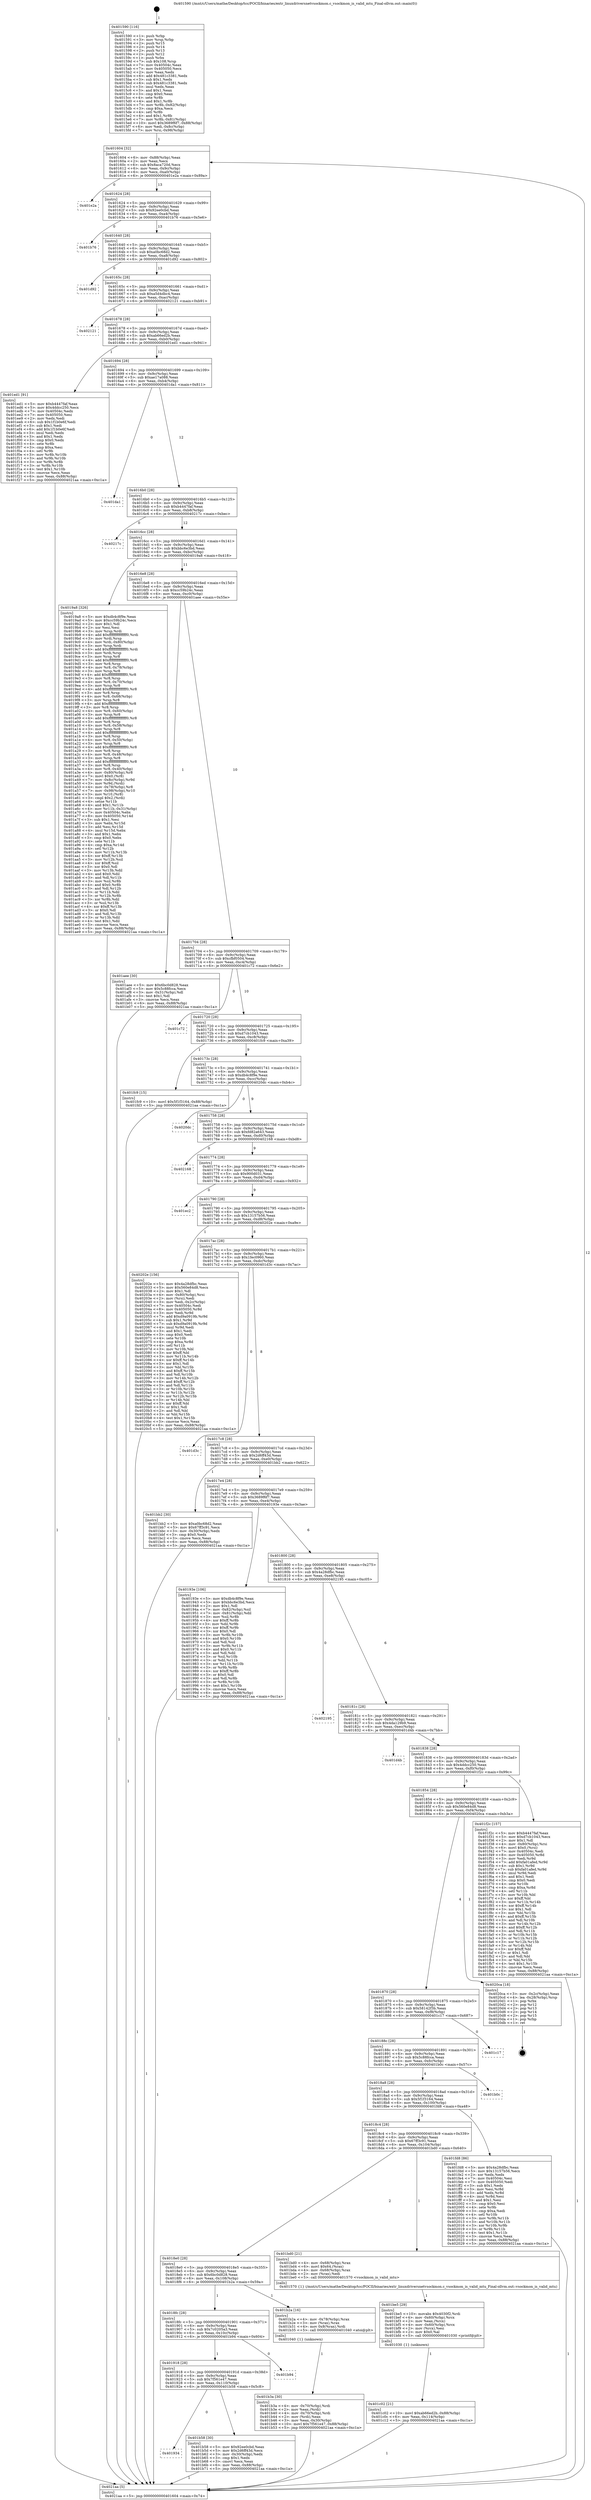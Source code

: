 digraph "0x401590" {
  label = "0x401590 (/mnt/c/Users/mathe/Desktop/tcc/POCII/binaries/extr_linuxdriversnetvsockmon.c_vsockmon_is_valid_mtu_Final-ollvm.out::main(0))"
  labelloc = "t"
  node[shape=record]

  Entry [label="",width=0.3,height=0.3,shape=circle,fillcolor=black,style=filled]
  "0x401604" [label="{
     0x401604 [32]\l
     | [instrs]\l
     &nbsp;&nbsp;0x401604 \<+6\>: mov -0x88(%rbp),%eax\l
     &nbsp;&nbsp;0x40160a \<+2\>: mov %eax,%ecx\l
     &nbsp;&nbsp;0x40160c \<+6\>: sub $0x8aca720d,%ecx\l
     &nbsp;&nbsp;0x401612 \<+6\>: mov %eax,-0x9c(%rbp)\l
     &nbsp;&nbsp;0x401618 \<+6\>: mov %ecx,-0xa0(%rbp)\l
     &nbsp;&nbsp;0x40161e \<+6\>: je 0000000000401e2a \<main+0x89a\>\l
  }"]
  "0x401e2a" [label="{
     0x401e2a\l
  }", style=dashed]
  "0x401624" [label="{
     0x401624 [28]\l
     | [instrs]\l
     &nbsp;&nbsp;0x401624 \<+5\>: jmp 0000000000401629 \<main+0x99\>\l
     &nbsp;&nbsp;0x401629 \<+6\>: mov -0x9c(%rbp),%eax\l
     &nbsp;&nbsp;0x40162f \<+5\>: sub $0x92ee0cbd,%eax\l
     &nbsp;&nbsp;0x401634 \<+6\>: mov %eax,-0xa4(%rbp)\l
     &nbsp;&nbsp;0x40163a \<+6\>: je 0000000000401b76 \<main+0x5e6\>\l
  }"]
  Exit [label="",width=0.3,height=0.3,shape=circle,fillcolor=black,style=filled,peripheries=2]
  "0x401b76" [label="{
     0x401b76\l
  }", style=dashed]
  "0x401640" [label="{
     0x401640 [28]\l
     | [instrs]\l
     &nbsp;&nbsp;0x401640 \<+5\>: jmp 0000000000401645 \<main+0xb5\>\l
     &nbsp;&nbsp;0x401645 \<+6\>: mov -0x9c(%rbp),%eax\l
     &nbsp;&nbsp;0x40164b \<+5\>: sub $0xa0bc68d2,%eax\l
     &nbsp;&nbsp;0x401650 \<+6\>: mov %eax,-0xa8(%rbp)\l
     &nbsp;&nbsp;0x401656 \<+6\>: je 0000000000401d92 \<main+0x802\>\l
  }"]
  "0x401c02" [label="{
     0x401c02 [21]\l
     | [instrs]\l
     &nbsp;&nbsp;0x401c02 \<+10\>: movl $0xab66ed2b,-0x88(%rbp)\l
     &nbsp;&nbsp;0x401c0c \<+6\>: mov %eax,-0x114(%rbp)\l
     &nbsp;&nbsp;0x401c12 \<+5\>: jmp 00000000004021aa \<main+0xc1a\>\l
  }"]
  "0x401d92" [label="{
     0x401d92\l
  }", style=dashed]
  "0x40165c" [label="{
     0x40165c [28]\l
     | [instrs]\l
     &nbsp;&nbsp;0x40165c \<+5\>: jmp 0000000000401661 \<main+0xd1\>\l
     &nbsp;&nbsp;0x401661 \<+6\>: mov -0x9c(%rbp),%eax\l
     &nbsp;&nbsp;0x401667 \<+5\>: sub $0xa5d4dbc4,%eax\l
     &nbsp;&nbsp;0x40166c \<+6\>: mov %eax,-0xac(%rbp)\l
     &nbsp;&nbsp;0x401672 \<+6\>: je 0000000000402121 \<main+0xb91\>\l
  }"]
  "0x401be5" [label="{
     0x401be5 [29]\l
     | [instrs]\l
     &nbsp;&nbsp;0x401be5 \<+10\>: movabs $0x4030f2,%rdi\l
     &nbsp;&nbsp;0x401bef \<+4\>: mov -0x60(%rbp),%rcx\l
     &nbsp;&nbsp;0x401bf3 \<+2\>: mov %eax,(%rcx)\l
     &nbsp;&nbsp;0x401bf5 \<+4\>: mov -0x60(%rbp),%rcx\l
     &nbsp;&nbsp;0x401bf9 \<+2\>: mov (%rcx),%esi\l
     &nbsp;&nbsp;0x401bfb \<+2\>: mov $0x0,%al\l
     &nbsp;&nbsp;0x401bfd \<+5\>: call 0000000000401030 \<printf@plt\>\l
     | [calls]\l
     &nbsp;&nbsp;0x401030 \{1\} (unknown)\l
  }"]
  "0x402121" [label="{
     0x402121\l
  }", style=dashed]
  "0x401678" [label="{
     0x401678 [28]\l
     | [instrs]\l
     &nbsp;&nbsp;0x401678 \<+5\>: jmp 000000000040167d \<main+0xed\>\l
     &nbsp;&nbsp;0x40167d \<+6\>: mov -0x9c(%rbp),%eax\l
     &nbsp;&nbsp;0x401683 \<+5\>: sub $0xab66ed2b,%eax\l
     &nbsp;&nbsp;0x401688 \<+6\>: mov %eax,-0xb0(%rbp)\l
     &nbsp;&nbsp;0x40168e \<+6\>: je 0000000000401ed1 \<main+0x941\>\l
  }"]
  "0x401934" [label="{
     0x401934\l
  }", style=dashed]
  "0x401ed1" [label="{
     0x401ed1 [91]\l
     | [instrs]\l
     &nbsp;&nbsp;0x401ed1 \<+5\>: mov $0xb4447faf,%eax\l
     &nbsp;&nbsp;0x401ed6 \<+5\>: mov $0x4ddcc250,%ecx\l
     &nbsp;&nbsp;0x401edb \<+7\>: mov 0x40504c,%edx\l
     &nbsp;&nbsp;0x401ee2 \<+7\>: mov 0x405050,%esi\l
     &nbsp;&nbsp;0x401ee9 \<+2\>: mov %edx,%edi\l
     &nbsp;&nbsp;0x401eeb \<+6\>: sub $0x1f1b0e6f,%edi\l
     &nbsp;&nbsp;0x401ef1 \<+3\>: sub $0x1,%edi\l
     &nbsp;&nbsp;0x401ef4 \<+6\>: add $0x1f1b0e6f,%edi\l
     &nbsp;&nbsp;0x401efa \<+3\>: imul %edi,%edx\l
     &nbsp;&nbsp;0x401efd \<+3\>: and $0x1,%edx\l
     &nbsp;&nbsp;0x401f00 \<+3\>: cmp $0x0,%edx\l
     &nbsp;&nbsp;0x401f03 \<+4\>: sete %r8b\l
     &nbsp;&nbsp;0x401f07 \<+3\>: cmp $0xa,%esi\l
     &nbsp;&nbsp;0x401f0a \<+4\>: setl %r9b\l
     &nbsp;&nbsp;0x401f0e \<+3\>: mov %r8b,%r10b\l
     &nbsp;&nbsp;0x401f11 \<+3\>: and %r9b,%r10b\l
     &nbsp;&nbsp;0x401f14 \<+3\>: xor %r9b,%r8b\l
     &nbsp;&nbsp;0x401f17 \<+3\>: or %r8b,%r10b\l
     &nbsp;&nbsp;0x401f1a \<+4\>: test $0x1,%r10b\l
     &nbsp;&nbsp;0x401f1e \<+3\>: cmovne %ecx,%eax\l
     &nbsp;&nbsp;0x401f21 \<+6\>: mov %eax,-0x88(%rbp)\l
     &nbsp;&nbsp;0x401f27 \<+5\>: jmp 00000000004021aa \<main+0xc1a\>\l
  }"]
  "0x401694" [label="{
     0x401694 [28]\l
     | [instrs]\l
     &nbsp;&nbsp;0x401694 \<+5\>: jmp 0000000000401699 \<main+0x109\>\l
     &nbsp;&nbsp;0x401699 \<+6\>: mov -0x9c(%rbp),%eax\l
     &nbsp;&nbsp;0x40169f \<+5\>: sub $0xae17a088,%eax\l
     &nbsp;&nbsp;0x4016a4 \<+6\>: mov %eax,-0xb4(%rbp)\l
     &nbsp;&nbsp;0x4016aa \<+6\>: je 0000000000401da1 \<main+0x811\>\l
  }"]
  "0x401b58" [label="{
     0x401b58 [30]\l
     | [instrs]\l
     &nbsp;&nbsp;0x401b58 \<+5\>: mov $0x92ee0cbd,%eax\l
     &nbsp;&nbsp;0x401b5d \<+5\>: mov $0x2d6ff43d,%ecx\l
     &nbsp;&nbsp;0x401b62 \<+3\>: mov -0x30(%rbp),%edx\l
     &nbsp;&nbsp;0x401b65 \<+3\>: cmp $0x1,%edx\l
     &nbsp;&nbsp;0x401b68 \<+3\>: cmovl %ecx,%eax\l
     &nbsp;&nbsp;0x401b6b \<+6\>: mov %eax,-0x88(%rbp)\l
     &nbsp;&nbsp;0x401b71 \<+5\>: jmp 00000000004021aa \<main+0xc1a\>\l
  }"]
  "0x401da1" [label="{
     0x401da1\l
  }", style=dashed]
  "0x4016b0" [label="{
     0x4016b0 [28]\l
     | [instrs]\l
     &nbsp;&nbsp;0x4016b0 \<+5\>: jmp 00000000004016b5 \<main+0x125\>\l
     &nbsp;&nbsp;0x4016b5 \<+6\>: mov -0x9c(%rbp),%eax\l
     &nbsp;&nbsp;0x4016bb \<+5\>: sub $0xb4447faf,%eax\l
     &nbsp;&nbsp;0x4016c0 \<+6\>: mov %eax,-0xb8(%rbp)\l
     &nbsp;&nbsp;0x4016c6 \<+6\>: je 000000000040217c \<main+0xbec\>\l
  }"]
  "0x401918" [label="{
     0x401918 [28]\l
     | [instrs]\l
     &nbsp;&nbsp;0x401918 \<+5\>: jmp 000000000040191d \<main+0x38d\>\l
     &nbsp;&nbsp;0x40191d \<+6\>: mov -0x9c(%rbp),%eax\l
     &nbsp;&nbsp;0x401923 \<+5\>: sub $0x7f561e47,%eax\l
     &nbsp;&nbsp;0x401928 \<+6\>: mov %eax,-0x110(%rbp)\l
     &nbsp;&nbsp;0x40192e \<+6\>: je 0000000000401b58 \<main+0x5c8\>\l
  }"]
  "0x40217c" [label="{
     0x40217c\l
  }", style=dashed]
  "0x4016cc" [label="{
     0x4016cc [28]\l
     | [instrs]\l
     &nbsp;&nbsp;0x4016cc \<+5\>: jmp 00000000004016d1 \<main+0x141\>\l
     &nbsp;&nbsp;0x4016d1 \<+6\>: mov -0x9c(%rbp),%eax\l
     &nbsp;&nbsp;0x4016d7 \<+5\>: sub $0xbbc6e3bd,%eax\l
     &nbsp;&nbsp;0x4016dc \<+6\>: mov %eax,-0xbc(%rbp)\l
     &nbsp;&nbsp;0x4016e2 \<+6\>: je 00000000004019a8 \<main+0x418\>\l
  }"]
  "0x401b94" [label="{
     0x401b94\l
  }", style=dashed]
  "0x4019a8" [label="{
     0x4019a8 [326]\l
     | [instrs]\l
     &nbsp;&nbsp;0x4019a8 \<+5\>: mov $0xdb4c8f9e,%eax\l
     &nbsp;&nbsp;0x4019ad \<+5\>: mov $0xcc59b24c,%ecx\l
     &nbsp;&nbsp;0x4019b2 \<+2\>: mov $0x1,%dl\l
     &nbsp;&nbsp;0x4019b4 \<+2\>: xor %esi,%esi\l
     &nbsp;&nbsp;0x4019b6 \<+3\>: mov %rsp,%rdi\l
     &nbsp;&nbsp;0x4019b9 \<+4\>: add $0xfffffffffffffff0,%rdi\l
     &nbsp;&nbsp;0x4019bd \<+3\>: mov %rdi,%rsp\l
     &nbsp;&nbsp;0x4019c0 \<+4\>: mov %rdi,-0x80(%rbp)\l
     &nbsp;&nbsp;0x4019c4 \<+3\>: mov %rsp,%rdi\l
     &nbsp;&nbsp;0x4019c7 \<+4\>: add $0xfffffffffffffff0,%rdi\l
     &nbsp;&nbsp;0x4019cb \<+3\>: mov %rdi,%rsp\l
     &nbsp;&nbsp;0x4019ce \<+3\>: mov %rsp,%r8\l
     &nbsp;&nbsp;0x4019d1 \<+4\>: add $0xfffffffffffffff0,%r8\l
     &nbsp;&nbsp;0x4019d5 \<+3\>: mov %r8,%rsp\l
     &nbsp;&nbsp;0x4019d8 \<+4\>: mov %r8,-0x78(%rbp)\l
     &nbsp;&nbsp;0x4019dc \<+3\>: mov %rsp,%r8\l
     &nbsp;&nbsp;0x4019df \<+4\>: add $0xfffffffffffffff0,%r8\l
     &nbsp;&nbsp;0x4019e3 \<+3\>: mov %r8,%rsp\l
     &nbsp;&nbsp;0x4019e6 \<+4\>: mov %r8,-0x70(%rbp)\l
     &nbsp;&nbsp;0x4019ea \<+3\>: mov %rsp,%r8\l
     &nbsp;&nbsp;0x4019ed \<+4\>: add $0xfffffffffffffff0,%r8\l
     &nbsp;&nbsp;0x4019f1 \<+3\>: mov %r8,%rsp\l
     &nbsp;&nbsp;0x4019f4 \<+4\>: mov %r8,-0x68(%rbp)\l
     &nbsp;&nbsp;0x4019f8 \<+3\>: mov %rsp,%r8\l
     &nbsp;&nbsp;0x4019fb \<+4\>: add $0xfffffffffffffff0,%r8\l
     &nbsp;&nbsp;0x4019ff \<+3\>: mov %r8,%rsp\l
     &nbsp;&nbsp;0x401a02 \<+4\>: mov %r8,-0x60(%rbp)\l
     &nbsp;&nbsp;0x401a06 \<+3\>: mov %rsp,%r8\l
     &nbsp;&nbsp;0x401a09 \<+4\>: add $0xfffffffffffffff0,%r8\l
     &nbsp;&nbsp;0x401a0d \<+3\>: mov %r8,%rsp\l
     &nbsp;&nbsp;0x401a10 \<+4\>: mov %r8,-0x58(%rbp)\l
     &nbsp;&nbsp;0x401a14 \<+3\>: mov %rsp,%r8\l
     &nbsp;&nbsp;0x401a17 \<+4\>: add $0xfffffffffffffff0,%r8\l
     &nbsp;&nbsp;0x401a1b \<+3\>: mov %r8,%rsp\l
     &nbsp;&nbsp;0x401a1e \<+4\>: mov %r8,-0x50(%rbp)\l
     &nbsp;&nbsp;0x401a22 \<+3\>: mov %rsp,%r8\l
     &nbsp;&nbsp;0x401a25 \<+4\>: add $0xfffffffffffffff0,%r8\l
     &nbsp;&nbsp;0x401a29 \<+3\>: mov %r8,%rsp\l
     &nbsp;&nbsp;0x401a2c \<+4\>: mov %r8,-0x48(%rbp)\l
     &nbsp;&nbsp;0x401a30 \<+3\>: mov %rsp,%r8\l
     &nbsp;&nbsp;0x401a33 \<+4\>: add $0xfffffffffffffff0,%r8\l
     &nbsp;&nbsp;0x401a37 \<+3\>: mov %r8,%rsp\l
     &nbsp;&nbsp;0x401a3a \<+4\>: mov %r8,-0x40(%rbp)\l
     &nbsp;&nbsp;0x401a3e \<+4\>: mov -0x80(%rbp),%r8\l
     &nbsp;&nbsp;0x401a42 \<+7\>: movl $0x0,(%r8)\l
     &nbsp;&nbsp;0x401a49 \<+7\>: mov -0x8c(%rbp),%r9d\l
     &nbsp;&nbsp;0x401a50 \<+3\>: mov %r9d,(%rdi)\l
     &nbsp;&nbsp;0x401a53 \<+4\>: mov -0x78(%rbp),%r8\l
     &nbsp;&nbsp;0x401a57 \<+7\>: mov -0x98(%rbp),%r10\l
     &nbsp;&nbsp;0x401a5e \<+3\>: mov %r10,(%r8)\l
     &nbsp;&nbsp;0x401a61 \<+3\>: cmpl $0x2,(%rdi)\l
     &nbsp;&nbsp;0x401a64 \<+4\>: setne %r11b\l
     &nbsp;&nbsp;0x401a68 \<+4\>: and $0x1,%r11b\l
     &nbsp;&nbsp;0x401a6c \<+4\>: mov %r11b,-0x31(%rbp)\l
     &nbsp;&nbsp;0x401a70 \<+7\>: mov 0x40504c,%ebx\l
     &nbsp;&nbsp;0x401a77 \<+8\>: mov 0x405050,%r14d\l
     &nbsp;&nbsp;0x401a7f \<+3\>: sub $0x1,%esi\l
     &nbsp;&nbsp;0x401a82 \<+3\>: mov %ebx,%r15d\l
     &nbsp;&nbsp;0x401a85 \<+3\>: add %esi,%r15d\l
     &nbsp;&nbsp;0x401a88 \<+4\>: imul %r15d,%ebx\l
     &nbsp;&nbsp;0x401a8c \<+3\>: and $0x1,%ebx\l
     &nbsp;&nbsp;0x401a8f \<+3\>: cmp $0x0,%ebx\l
     &nbsp;&nbsp;0x401a92 \<+4\>: sete %r11b\l
     &nbsp;&nbsp;0x401a96 \<+4\>: cmp $0xa,%r14d\l
     &nbsp;&nbsp;0x401a9a \<+4\>: setl %r12b\l
     &nbsp;&nbsp;0x401a9e \<+3\>: mov %r11b,%r13b\l
     &nbsp;&nbsp;0x401aa1 \<+4\>: xor $0xff,%r13b\l
     &nbsp;&nbsp;0x401aa5 \<+3\>: mov %r12b,%sil\l
     &nbsp;&nbsp;0x401aa8 \<+4\>: xor $0xff,%sil\l
     &nbsp;&nbsp;0x401aac \<+3\>: xor $0x0,%dl\l
     &nbsp;&nbsp;0x401aaf \<+3\>: mov %r13b,%dil\l
     &nbsp;&nbsp;0x401ab2 \<+4\>: and $0x0,%dil\l
     &nbsp;&nbsp;0x401ab6 \<+3\>: and %dl,%r11b\l
     &nbsp;&nbsp;0x401ab9 \<+3\>: mov %sil,%r8b\l
     &nbsp;&nbsp;0x401abc \<+4\>: and $0x0,%r8b\l
     &nbsp;&nbsp;0x401ac0 \<+3\>: and %dl,%r12b\l
     &nbsp;&nbsp;0x401ac3 \<+3\>: or %r11b,%dil\l
     &nbsp;&nbsp;0x401ac6 \<+3\>: or %r12b,%r8b\l
     &nbsp;&nbsp;0x401ac9 \<+3\>: xor %r8b,%dil\l
     &nbsp;&nbsp;0x401acc \<+3\>: or %sil,%r13b\l
     &nbsp;&nbsp;0x401acf \<+4\>: xor $0xff,%r13b\l
     &nbsp;&nbsp;0x401ad3 \<+3\>: or $0x0,%dl\l
     &nbsp;&nbsp;0x401ad6 \<+3\>: and %dl,%r13b\l
     &nbsp;&nbsp;0x401ad9 \<+3\>: or %r13b,%dil\l
     &nbsp;&nbsp;0x401adc \<+4\>: test $0x1,%dil\l
     &nbsp;&nbsp;0x401ae0 \<+3\>: cmovne %ecx,%eax\l
     &nbsp;&nbsp;0x401ae3 \<+6\>: mov %eax,-0x88(%rbp)\l
     &nbsp;&nbsp;0x401ae9 \<+5\>: jmp 00000000004021aa \<main+0xc1a\>\l
  }"]
  "0x4016e8" [label="{
     0x4016e8 [28]\l
     | [instrs]\l
     &nbsp;&nbsp;0x4016e8 \<+5\>: jmp 00000000004016ed \<main+0x15d\>\l
     &nbsp;&nbsp;0x4016ed \<+6\>: mov -0x9c(%rbp),%eax\l
     &nbsp;&nbsp;0x4016f3 \<+5\>: sub $0xcc59b24c,%eax\l
     &nbsp;&nbsp;0x4016f8 \<+6\>: mov %eax,-0xc0(%rbp)\l
     &nbsp;&nbsp;0x4016fe \<+6\>: je 0000000000401aee \<main+0x55e\>\l
  }"]
  "0x401b3a" [label="{
     0x401b3a [30]\l
     | [instrs]\l
     &nbsp;&nbsp;0x401b3a \<+4\>: mov -0x70(%rbp),%rdi\l
     &nbsp;&nbsp;0x401b3e \<+2\>: mov %eax,(%rdi)\l
     &nbsp;&nbsp;0x401b40 \<+4\>: mov -0x70(%rbp),%rdi\l
     &nbsp;&nbsp;0x401b44 \<+2\>: mov (%rdi),%eax\l
     &nbsp;&nbsp;0x401b46 \<+3\>: mov %eax,-0x30(%rbp)\l
     &nbsp;&nbsp;0x401b49 \<+10\>: movl $0x7f561e47,-0x88(%rbp)\l
     &nbsp;&nbsp;0x401b53 \<+5\>: jmp 00000000004021aa \<main+0xc1a\>\l
  }"]
  "0x401aee" [label="{
     0x401aee [30]\l
     | [instrs]\l
     &nbsp;&nbsp;0x401aee \<+5\>: mov $0x6bc0d828,%eax\l
     &nbsp;&nbsp;0x401af3 \<+5\>: mov $0x5c88fcca,%ecx\l
     &nbsp;&nbsp;0x401af8 \<+3\>: mov -0x31(%rbp),%dl\l
     &nbsp;&nbsp;0x401afb \<+3\>: test $0x1,%dl\l
     &nbsp;&nbsp;0x401afe \<+3\>: cmovne %ecx,%eax\l
     &nbsp;&nbsp;0x401b01 \<+6\>: mov %eax,-0x88(%rbp)\l
     &nbsp;&nbsp;0x401b07 \<+5\>: jmp 00000000004021aa \<main+0xc1a\>\l
  }"]
  "0x401704" [label="{
     0x401704 [28]\l
     | [instrs]\l
     &nbsp;&nbsp;0x401704 \<+5\>: jmp 0000000000401709 \<main+0x179\>\l
     &nbsp;&nbsp;0x401709 \<+6\>: mov -0x9c(%rbp),%eax\l
     &nbsp;&nbsp;0x40170f \<+5\>: sub $0xcfbf0504,%eax\l
     &nbsp;&nbsp;0x401714 \<+6\>: mov %eax,-0xc4(%rbp)\l
     &nbsp;&nbsp;0x40171a \<+6\>: je 0000000000401c72 \<main+0x6e2\>\l
  }"]
  "0x4018fc" [label="{
     0x4018fc [28]\l
     | [instrs]\l
     &nbsp;&nbsp;0x4018fc \<+5\>: jmp 0000000000401901 \<main+0x371\>\l
     &nbsp;&nbsp;0x401901 \<+6\>: mov -0x9c(%rbp),%eax\l
     &nbsp;&nbsp;0x401907 \<+5\>: sub $0x7c0205a3,%eax\l
     &nbsp;&nbsp;0x40190c \<+6\>: mov %eax,-0x10c(%rbp)\l
     &nbsp;&nbsp;0x401912 \<+6\>: je 0000000000401b94 \<main+0x604\>\l
  }"]
  "0x401c72" [label="{
     0x401c72\l
  }", style=dashed]
  "0x401720" [label="{
     0x401720 [28]\l
     | [instrs]\l
     &nbsp;&nbsp;0x401720 \<+5\>: jmp 0000000000401725 \<main+0x195\>\l
     &nbsp;&nbsp;0x401725 \<+6\>: mov -0x9c(%rbp),%eax\l
     &nbsp;&nbsp;0x40172b \<+5\>: sub $0xd7cb1043,%eax\l
     &nbsp;&nbsp;0x401730 \<+6\>: mov %eax,-0xc8(%rbp)\l
     &nbsp;&nbsp;0x401736 \<+6\>: je 0000000000401fc9 \<main+0xa39\>\l
  }"]
  "0x401b2a" [label="{
     0x401b2a [16]\l
     | [instrs]\l
     &nbsp;&nbsp;0x401b2a \<+4\>: mov -0x78(%rbp),%rax\l
     &nbsp;&nbsp;0x401b2e \<+3\>: mov (%rax),%rax\l
     &nbsp;&nbsp;0x401b31 \<+4\>: mov 0x8(%rax),%rdi\l
     &nbsp;&nbsp;0x401b35 \<+5\>: call 0000000000401040 \<atoi@plt\>\l
     | [calls]\l
     &nbsp;&nbsp;0x401040 \{1\} (unknown)\l
  }"]
  "0x401fc9" [label="{
     0x401fc9 [15]\l
     | [instrs]\l
     &nbsp;&nbsp;0x401fc9 \<+10\>: movl $0x5f1f3164,-0x88(%rbp)\l
     &nbsp;&nbsp;0x401fd3 \<+5\>: jmp 00000000004021aa \<main+0xc1a\>\l
  }"]
  "0x40173c" [label="{
     0x40173c [28]\l
     | [instrs]\l
     &nbsp;&nbsp;0x40173c \<+5\>: jmp 0000000000401741 \<main+0x1b1\>\l
     &nbsp;&nbsp;0x401741 \<+6\>: mov -0x9c(%rbp),%eax\l
     &nbsp;&nbsp;0x401747 \<+5\>: sub $0xdb4c8f9e,%eax\l
     &nbsp;&nbsp;0x40174c \<+6\>: mov %eax,-0xcc(%rbp)\l
     &nbsp;&nbsp;0x401752 \<+6\>: je 00000000004020dc \<main+0xb4c\>\l
  }"]
  "0x4018e0" [label="{
     0x4018e0 [28]\l
     | [instrs]\l
     &nbsp;&nbsp;0x4018e0 \<+5\>: jmp 00000000004018e5 \<main+0x355\>\l
     &nbsp;&nbsp;0x4018e5 \<+6\>: mov -0x9c(%rbp),%eax\l
     &nbsp;&nbsp;0x4018eb \<+5\>: sub $0x6bc0d828,%eax\l
     &nbsp;&nbsp;0x4018f0 \<+6\>: mov %eax,-0x108(%rbp)\l
     &nbsp;&nbsp;0x4018f6 \<+6\>: je 0000000000401b2a \<main+0x59a\>\l
  }"]
  "0x4020dc" [label="{
     0x4020dc\l
  }", style=dashed]
  "0x401758" [label="{
     0x401758 [28]\l
     | [instrs]\l
     &nbsp;&nbsp;0x401758 \<+5\>: jmp 000000000040175d \<main+0x1cd\>\l
     &nbsp;&nbsp;0x40175d \<+6\>: mov -0x9c(%rbp),%eax\l
     &nbsp;&nbsp;0x401763 \<+5\>: sub $0xfd82a643,%eax\l
     &nbsp;&nbsp;0x401768 \<+6\>: mov %eax,-0xd0(%rbp)\l
     &nbsp;&nbsp;0x40176e \<+6\>: je 0000000000402168 \<main+0xbd8\>\l
  }"]
  "0x401bd0" [label="{
     0x401bd0 [21]\l
     | [instrs]\l
     &nbsp;&nbsp;0x401bd0 \<+4\>: mov -0x68(%rbp),%rax\l
     &nbsp;&nbsp;0x401bd4 \<+6\>: movl $0x64,(%rax)\l
     &nbsp;&nbsp;0x401bda \<+4\>: mov -0x68(%rbp),%rax\l
     &nbsp;&nbsp;0x401bde \<+2\>: mov (%rax),%edi\l
     &nbsp;&nbsp;0x401be0 \<+5\>: call 0000000000401570 \<vsockmon_is_valid_mtu\>\l
     | [calls]\l
     &nbsp;&nbsp;0x401570 \{1\} (/mnt/c/Users/mathe/Desktop/tcc/POCII/binaries/extr_linuxdriversnetvsockmon.c_vsockmon_is_valid_mtu_Final-ollvm.out::vsockmon_is_valid_mtu)\l
  }"]
  "0x402168" [label="{
     0x402168\l
  }", style=dashed]
  "0x401774" [label="{
     0x401774 [28]\l
     | [instrs]\l
     &nbsp;&nbsp;0x401774 \<+5\>: jmp 0000000000401779 \<main+0x1e9\>\l
     &nbsp;&nbsp;0x401779 \<+6\>: mov -0x9c(%rbp),%eax\l
     &nbsp;&nbsp;0x40177f \<+5\>: sub $0x900d031,%eax\l
     &nbsp;&nbsp;0x401784 \<+6\>: mov %eax,-0xd4(%rbp)\l
     &nbsp;&nbsp;0x40178a \<+6\>: je 0000000000401ec2 \<main+0x932\>\l
  }"]
  "0x4018c4" [label="{
     0x4018c4 [28]\l
     | [instrs]\l
     &nbsp;&nbsp;0x4018c4 \<+5\>: jmp 00000000004018c9 \<main+0x339\>\l
     &nbsp;&nbsp;0x4018c9 \<+6\>: mov -0x9c(%rbp),%eax\l
     &nbsp;&nbsp;0x4018cf \<+5\>: sub $0x67ff3c91,%eax\l
     &nbsp;&nbsp;0x4018d4 \<+6\>: mov %eax,-0x104(%rbp)\l
     &nbsp;&nbsp;0x4018da \<+6\>: je 0000000000401bd0 \<main+0x640\>\l
  }"]
  "0x401ec2" [label="{
     0x401ec2\l
  }", style=dashed]
  "0x401790" [label="{
     0x401790 [28]\l
     | [instrs]\l
     &nbsp;&nbsp;0x401790 \<+5\>: jmp 0000000000401795 \<main+0x205\>\l
     &nbsp;&nbsp;0x401795 \<+6\>: mov -0x9c(%rbp),%eax\l
     &nbsp;&nbsp;0x40179b \<+5\>: sub $0x13157b56,%eax\l
     &nbsp;&nbsp;0x4017a0 \<+6\>: mov %eax,-0xd8(%rbp)\l
     &nbsp;&nbsp;0x4017a6 \<+6\>: je 000000000040202e \<main+0xa9e\>\l
  }"]
  "0x401fd8" [label="{
     0x401fd8 [86]\l
     | [instrs]\l
     &nbsp;&nbsp;0x401fd8 \<+5\>: mov $0x4a28dfbc,%eax\l
     &nbsp;&nbsp;0x401fdd \<+5\>: mov $0x13157b56,%ecx\l
     &nbsp;&nbsp;0x401fe2 \<+2\>: xor %edx,%edx\l
     &nbsp;&nbsp;0x401fe4 \<+7\>: mov 0x40504c,%esi\l
     &nbsp;&nbsp;0x401feb \<+7\>: mov 0x405050,%edi\l
     &nbsp;&nbsp;0x401ff2 \<+3\>: sub $0x1,%edx\l
     &nbsp;&nbsp;0x401ff5 \<+3\>: mov %esi,%r8d\l
     &nbsp;&nbsp;0x401ff8 \<+3\>: add %edx,%r8d\l
     &nbsp;&nbsp;0x401ffb \<+4\>: imul %r8d,%esi\l
     &nbsp;&nbsp;0x401fff \<+3\>: and $0x1,%esi\l
     &nbsp;&nbsp;0x402002 \<+3\>: cmp $0x0,%esi\l
     &nbsp;&nbsp;0x402005 \<+4\>: sete %r9b\l
     &nbsp;&nbsp;0x402009 \<+3\>: cmp $0xa,%edi\l
     &nbsp;&nbsp;0x40200c \<+4\>: setl %r10b\l
     &nbsp;&nbsp;0x402010 \<+3\>: mov %r9b,%r11b\l
     &nbsp;&nbsp;0x402013 \<+3\>: and %r10b,%r11b\l
     &nbsp;&nbsp;0x402016 \<+3\>: xor %r10b,%r9b\l
     &nbsp;&nbsp;0x402019 \<+3\>: or %r9b,%r11b\l
     &nbsp;&nbsp;0x40201c \<+4\>: test $0x1,%r11b\l
     &nbsp;&nbsp;0x402020 \<+3\>: cmovne %ecx,%eax\l
     &nbsp;&nbsp;0x402023 \<+6\>: mov %eax,-0x88(%rbp)\l
     &nbsp;&nbsp;0x402029 \<+5\>: jmp 00000000004021aa \<main+0xc1a\>\l
  }"]
  "0x40202e" [label="{
     0x40202e [156]\l
     | [instrs]\l
     &nbsp;&nbsp;0x40202e \<+5\>: mov $0x4a28dfbc,%eax\l
     &nbsp;&nbsp;0x402033 \<+5\>: mov $0x560e84d8,%ecx\l
     &nbsp;&nbsp;0x402038 \<+2\>: mov $0x1,%dl\l
     &nbsp;&nbsp;0x40203a \<+4\>: mov -0x80(%rbp),%rsi\l
     &nbsp;&nbsp;0x40203e \<+2\>: mov (%rsi),%edi\l
     &nbsp;&nbsp;0x402040 \<+3\>: mov %edi,-0x2c(%rbp)\l
     &nbsp;&nbsp;0x402043 \<+7\>: mov 0x40504c,%edi\l
     &nbsp;&nbsp;0x40204a \<+8\>: mov 0x405050,%r8d\l
     &nbsp;&nbsp;0x402052 \<+3\>: mov %edi,%r9d\l
     &nbsp;&nbsp;0x402055 \<+7\>: add $0xd9a0919b,%r9d\l
     &nbsp;&nbsp;0x40205c \<+4\>: sub $0x1,%r9d\l
     &nbsp;&nbsp;0x402060 \<+7\>: sub $0xd9a0919b,%r9d\l
     &nbsp;&nbsp;0x402067 \<+4\>: imul %r9d,%edi\l
     &nbsp;&nbsp;0x40206b \<+3\>: and $0x1,%edi\l
     &nbsp;&nbsp;0x40206e \<+3\>: cmp $0x0,%edi\l
     &nbsp;&nbsp;0x402071 \<+4\>: sete %r10b\l
     &nbsp;&nbsp;0x402075 \<+4\>: cmp $0xa,%r8d\l
     &nbsp;&nbsp;0x402079 \<+4\>: setl %r11b\l
     &nbsp;&nbsp;0x40207d \<+3\>: mov %r10b,%bl\l
     &nbsp;&nbsp;0x402080 \<+3\>: xor $0xff,%bl\l
     &nbsp;&nbsp;0x402083 \<+3\>: mov %r11b,%r14b\l
     &nbsp;&nbsp;0x402086 \<+4\>: xor $0xff,%r14b\l
     &nbsp;&nbsp;0x40208a \<+3\>: xor $0x1,%dl\l
     &nbsp;&nbsp;0x40208d \<+3\>: mov %bl,%r15b\l
     &nbsp;&nbsp;0x402090 \<+4\>: and $0xff,%r15b\l
     &nbsp;&nbsp;0x402094 \<+3\>: and %dl,%r10b\l
     &nbsp;&nbsp;0x402097 \<+3\>: mov %r14b,%r12b\l
     &nbsp;&nbsp;0x40209a \<+4\>: and $0xff,%r12b\l
     &nbsp;&nbsp;0x40209e \<+3\>: and %dl,%r11b\l
     &nbsp;&nbsp;0x4020a1 \<+3\>: or %r10b,%r15b\l
     &nbsp;&nbsp;0x4020a4 \<+3\>: or %r11b,%r12b\l
     &nbsp;&nbsp;0x4020a7 \<+3\>: xor %r12b,%r15b\l
     &nbsp;&nbsp;0x4020aa \<+3\>: or %r14b,%bl\l
     &nbsp;&nbsp;0x4020ad \<+3\>: xor $0xff,%bl\l
     &nbsp;&nbsp;0x4020b0 \<+3\>: or $0x1,%dl\l
     &nbsp;&nbsp;0x4020b3 \<+2\>: and %dl,%bl\l
     &nbsp;&nbsp;0x4020b5 \<+3\>: or %bl,%r15b\l
     &nbsp;&nbsp;0x4020b8 \<+4\>: test $0x1,%r15b\l
     &nbsp;&nbsp;0x4020bc \<+3\>: cmovne %ecx,%eax\l
     &nbsp;&nbsp;0x4020bf \<+6\>: mov %eax,-0x88(%rbp)\l
     &nbsp;&nbsp;0x4020c5 \<+5\>: jmp 00000000004021aa \<main+0xc1a\>\l
  }"]
  "0x4017ac" [label="{
     0x4017ac [28]\l
     | [instrs]\l
     &nbsp;&nbsp;0x4017ac \<+5\>: jmp 00000000004017b1 \<main+0x221\>\l
     &nbsp;&nbsp;0x4017b1 \<+6\>: mov -0x9c(%rbp),%eax\l
     &nbsp;&nbsp;0x4017b7 \<+5\>: sub $0x1fec0960,%eax\l
     &nbsp;&nbsp;0x4017bc \<+6\>: mov %eax,-0xdc(%rbp)\l
     &nbsp;&nbsp;0x4017c2 \<+6\>: je 0000000000401d3c \<main+0x7ac\>\l
  }"]
  "0x4018a8" [label="{
     0x4018a8 [28]\l
     | [instrs]\l
     &nbsp;&nbsp;0x4018a8 \<+5\>: jmp 00000000004018ad \<main+0x31d\>\l
     &nbsp;&nbsp;0x4018ad \<+6\>: mov -0x9c(%rbp),%eax\l
     &nbsp;&nbsp;0x4018b3 \<+5\>: sub $0x5f1f3164,%eax\l
     &nbsp;&nbsp;0x4018b8 \<+6\>: mov %eax,-0x100(%rbp)\l
     &nbsp;&nbsp;0x4018be \<+6\>: je 0000000000401fd8 \<main+0xa48\>\l
  }"]
  "0x401d3c" [label="{
     0x401d3c\l
  }", style=dashed]
  "0x4017c8" [label="{
     0x4017c8 [28]\l
     | [instrs]\l
     &nbsp;&nbsp;0x4017c8 \<+5\>: jmp 00000000004017cd \<main+0x23d\>\l
     &nbsp;&nbsp;0x4017cd \<+6\>: mov -0x9c(%rbp),%eax\l
     &nbsp;&nbsp;0x4017d3 \<+5\>: sub $0x2d6ff43d,%eax\l
     &nbsp;&nbsp;0x4017d8 \<+6\>: mov %eax,-0xe0(%rbp)\l
     &nbsp;&nbsp;0x4017de \<+6\>: je 0000000000401bb2 \<main+0x622\>\l
  }"]
  "0x401b0c" [label="{
     0x401b0c\l
  }", style=dashed]
  "0x401bb2" [label="{
     0x401bb2 [30]\l
     | [instrs]\l
     &nbsp;&nbsp;0x401bb2 \<+5\>: mov $0xa0bc68d2,%eax\l
     &nbsp;&nbsp;0x401bb7 \<+5\>: mov $0x67ff3c91,%ecx\l
     &nbsp;&nbsp;0x401bbc \<+3\>: mov -0x30(%rbp),%edx\l
     &nbsp;&nbsp;0x401bbf \<+3\>: cmp $0x0,%edx\l
     &nbsp;&nbsp;0x401bc2 \<+3\>: cmove %ecx,%eax\l
     &nbsp;&nbsp;0x401bc5 \<+6\>: mov %eax,-0x88(%rbp)\l
     &nbsp;&nbsp;0x401bcb \<+5\>: jmp 00000000004021aa \<main+0xc1a\>\l
  }"]
  "0x4017e4" [label="{
     0x4017e4 [28]\l
     | [instrs]\l
     &nbsp;&nbsp;0x4017e4 \<+5\>: jmp 00000000004017e9 \<main+0x259\>\l
     &nbsp;&nbsp;0x4017e9 \<+6\>: mov -0x9c(%rbp),%eax\l
     &nbsp;&nbsp;0x4017ef \<+5\>: sub $0x3689f6f7,%eax\l
     &nbsp;&nbsp;0x4017f4 \<+6\>: mov %eax,-0xe4(%rbp)\l
     &nbsp;&nbsp;0x4017fa \<+6\>: je 000000000040193e \<main+0x3ae\>\l
  }"]
  "0x40188c" [label="{
     0x40188c [28]\l
     | [instrs]\l
     &nbsp;&nbsp;0x40188c \<+5\>: jmp 0000000000401891 \<main+0x301\>\l
     &nbsp;&nbsp;0x401891 \<+6\>: mov -0x9c(%rbp),%eax\l
     &nbsp;&nbsp;0x401897 \<+5\>: sub $0x5c88fcca,%eax\l
     &nbsp;&nbsp;0x40189c \<+6\>: mov %eax,-0xfc(%rbp)\l
     &nbsp;&nbsp;0x4018a2 \<+6\>: je 0000000000401b0c \<main+0x57c\>\l
  }"]
  "0x40193e" [label="{
     0x40193e [106]\l
     | [instrs]\l
     &nbsp;&nbsp;0x40193e \<+5\>: mov $0xdb4c8f9e,%eax\l
     &nbsp;&nbsp;0x401943 \<+5\>: mov $0xbbc6e3bd,%ecx\l
     &nbsp;&nbsp;0x401948 \<+2\>: mov $0x1,%dl\l
     &nbsp;&nbsp;0x40194a \<+7\>: mov -0x82(%rbp),%sil\l
     &nbsp;&nbsp;0x401951 \<+7\>: mov -0x81(%rbp),%dil\l
     &nbsp;&nbsp;0x401958 \<+3\>: mov %sil,%r8b\l
     &nbsp;&nbsp;0x40195b \<+4\>: xor $0xff,%r8b\l
     &nbsp;&nbsp;0x40195f \<+3\>: mov %dil,%r9b\l
     &nbsp;&nbsp;0x401962 \<+4\>: xor $0xff,%r9b\l
     &nbsp;&nbsp;0x401966 \<+3\>: xor $0x0,%dl\l
     &nbsp;&nbsp;0x401969 \<+3\>: mov %r8b,%r10b\l
     &nbsp;&nbsp;0x40196c \<+4\>: and $0x0,%r10b\l
     &nbsp;&nbsp;0x401970 \<+3\>: and %dl,%sil\l
     &nbsp;&nbsp;0x401973 \<+3\>: mov %r9b,%r11b\l
     &nbsp;&nbsp;0x401976 \<+4\>: and $0x0,%r11b\l
     &nbsp;&nbsp;0x40197a \<+3\>: and %dl,%dil\l
     &nbsp;&nbsp;0x40197d \<+3\>: or %sil,%r10b\l
     &nbsp;&nbsp;0x401980 \<+3\>: or %dil,%r11b\l
     &nbsp;&nbsp;0x401983 \<+3\>: xor %r11b,%r10b\l
     &nbsp;&nbsp;0x401986 \<+3\>: or %r9b,%r8b\l
     &nbsp;&nbsp;0x401989 \<+4\>: xor $0xff,%r8b\l
     &nbsp;&nbsp;0x40198d \<+3\>: or $0x0,%dl\l
     &nbsp;&nbsp;0x401990 \<+3\>: and %dl,%r8b\l
     &nbsp;&nbsp;0x401993 \<+3\>: or %r8b,%r10b\l
     &nbsp;&nbsp;0x401996 \<+4\>: test $0x1,%r10b\l
     &nbsp;&nbsp;0x40199a \<+3\>: cmovne %ecx,%eax\l
     &nbsp;&nbsp;0x40199d \<+6\>: mov %eax,-0x88(%rbp)\l
     &nbsp;&nbsp;0x4019a3 \<+5\>: jmp 00000000004021aa \<main+0xc1a\>\l
  }"]
  "0x401800" [label="{
     0x401800 [28]\l
     | [instrs]\l
     &nbsp;&nbsp;0x401800 \<+5\>: jmp 0000000000401805 \<main+0x275\>\l
     &nbsp;&nbsp;0x401805 \<+6\>: mov -0x9c(%rbp),%eax\l
     &nbsp;&nbsp;0x40180b \<+5\>: sub $0x4a28dfbc,%eax\l
     &nbsp;&nbsp;0x401810 \<+6\>: mov %eax,-0xe8(%rbp)\l
     &nbsp;&nbsp;0x401816 \<+6\>: je 0000000000402195 \<main+0xc05\>\l
  }"]
  "0x4021aa" [label="{
     0x4021aa [5]\l
     | [instrs]\l
     &nbsp;&nbsp;0x4021aa \<+5\>: jmp 0000000000401604 \<main+0x74\>\l
  }"]
  "0x401590" [label="{
     0x401590 [116]\l
     | [instrs]\l
     &nbsp;&nbsp;0x401590 \<+1\>: push %rbp\l
     &nbsp;&nbsp;0x401591 \<+3\>: mov %rsp,%rbp\l
     &nbsp;&nbsp;0x401594 \<+2\>: push %r15\l
     &nbsp;&nbsp;0x401596 \<+2\>: push %r14\l
     &nbsp;&nbsp;0x401598 \<+2\>: push %r13\l
     &nbsp;&nbsp;0x40159a \<+2\>: push %r12\l
     &nbsp;&nbsp;0x40159c \<+1\>: push %rbx\l
     &nbsp;&nbsp;0x40159d \<+7\>: sub $0x108,%rsp\l
     &nbsp;&nbsp;0x4015a4 \<+7\>: mov 0x40504c,%eax\l
     &nbsp;&nbsp;0x4015ab \<+7\>: mov 0x405050,%ecx\l
     &nbsp;&nbsp;0x4015b2 \<+2\>: mov %eax,%edx\l
     &nbsp;&nbsp;0x4015b4 \<+6\>: add $0x481c3381,%edx\l
     &nbsp;&nbsp;0x4015ba \<+3\>: sub $0x1,%edx\l
     &nbsp;&nbsp;0x4015bd \<+6\>: sub $0x481c3381,%edx\l
     &nbsp;&nbsp;0x4015c3 \<+3\>: imul %edx,%eax\l
     &nbsp;&nbsp;0x4015c6 \<+3\>: and $0x1,%eax\l
     &nbsp;&nbsp;0x4015c9 \<+3\>: cmp $0x0,%eax\l
     &nbsp;&nbsp;0x4015cc \<+4\>: sete %r8b\l
     &nbsp;&nbsp;0x4015d0 \<+4\>: and $0x1,%r8b\l
     &nbsp;&nbsp;0x4015d4 \<+7\>: mov %r8b,-0x82(%rbp)\l
     &nbsp;&nbsp;0x4015db \<+3\>: cmp $0xa,%ecx\l
     &nbsp;&nbsp;0x4015de \<+4\>: setl %r8b\l
     &nbsp;&nbsp;0x4015e2 \<+4\>: and $0x1,%r8b\l
     &nbsp;&nbsp;0x4015e6 \<+7\>: mov %r8b,-0x81(%rbp)\l
     &nbsp;&nbsp;0x4015ed \<+10\>: movl $0x3689f6f7,-0x88(%rbp)\l
     &nbsp;&nbsp;0x4015f7 \<+6\>: mov %edi,-0x8c(%rbp)\l
     &nbsp;&nbsp;0x4015fd \<+7\>: mov %rsi,-0x98(%rbp)\l
  }"]
  "0x401c17" [label="{
     0x401c17\l
  }", style=dashed]
  "0x401870" [label="{
     0x401870 [28]\l
     | [instrs]\l
     &nbsp;&nbsp;0x401870 \<+5\>: jmp 0000000000401875 \<main+0x2e5\>\l
     &nbsp;&nbsp;0x401875 \<+6\>: mov -0x9c(%rbp),%eax\l
     &nbsp;&nbsp;0x40187b \<+5\>: sub $0x58142f3b,%eax\l
     &nbsp;&nbsp;0x401880 \<+6\>: mov %eax,-0xf8(%rbp)\l
     &nbsp;&nbsp;0x401886 \<+6\>: je 0000000000401c17 \<main+0x687\>\l
  }"]
  "0x402195" [label="{
     0x402195\l
  }", style=dashed]
  "0x40181c" [label="{
     0x40181c [28]\l
     | [instrs]\l
     &nbsp;&nbsp;0x40181c \<+5\>: jmp 0000000000401821 \<main+0x291\>\l
     &nbsp;&nbsp;0x401821 \<+6\>: mov -0x9c(%rbp),%eax\l
     &nbsp;&nbsp;0x401827 \<+5\>: sub $0x4da129b9,%eax\l
     &nbsp;&nbsp;0x40182c \<+6\>: mov %eax,-0xec(%rbp)\l
     &nbsp;&nbsp;0x401832 \<+6\>: je 0000000000401d4b \<main+0x7bb\>\l
  }"]
  "0x4020ca" [label="{
     0x4020ca [18]\l
     | [instrs]\l
     &nbsp;&nbsp;0x4020ca \<+3\>: mov -0x2c(%rbp),%eax\l
     &nbsp;&nbsp;0x4020cd \<+4\>: lea -0x28(%rbp),%rsp\l
     &nbsp;&nbsp;0x4020d1 \<+1\>: pop %rbx\l
     &nbsp;&nbsp;0x4020d2 \<+2\>: pop %r12\l
     &nbsp;&nbsp;0x4020d4 \<+2\>: pop %r13\l
     &nbsp;&nbsp;0x4020d6 \<+2\>: pop %r14\l
     &nbsp;&nbsp;0x4020d8 \<+2\>: pop %r15\l
     &nbsp;&nbsp;0x4020da \<+1\>: pop %rbp\l
     &nbsp;&nbsp;0x4020db \<+1\>: ret\l
  }"]
  "0x401d4b" [label="{
     0x401d4b\l
  }", style=dashed]
  "0x401838" [label="{
     0x401838 [28]\l
     | [instrs]\l
     &nbsp;&nbsp;0x401838 \<+5\>: jmp 000000000040183d \<main+0x2ad\>\l
     &nbsp;&nbsp;0x40183d \<+6\>: mov -0x9c(%rbp),%eax\l
     &nbsp;&nbsp;0x401843 \<+5\>: sub $0x4ddcc250,%eax\l
     &nbsp;&nbsp;0x401848 \<+6\>: mov %eax,-0xf0(%rbp)\l
     &nbsp;&nbsp;0x40184e \<+6\>: je 0000000000401f2c \<main+0x99c\>\l
  }"]
  "0x401854" [label="{
     0x401854 [28]\l
     | [instrs]\l
     &nbsp;&nbsp;0x401854 \<+5\>: jmp 0000000000401859 \<main+0x2c9\>\l
     &nbsp;&nbsp;0x401859 \<+6\>: mov -0x9c(%rbp),%eax\l
     &nbsp;&nbsp;0x40185f \<+5\>: sub $0x560e84d8,%eax\l
     &nbsp;&nbsp;0x401864 \<+6\>: mov %eax,-0xf4(%rbp)\l
     &nbsp;&nbsp;0x40186a \<+6\>: je 00000000004020ca \<main+0xb3a\>\l
  }"]
  "0x401f2c" [label="{
     0x401f2c [157]\l
     | [instrs]\l
     &nbsp;&nbsp;0x401f2c \<+5\>: mov $0xb4447faf,%eax\l
     &nbsp;&nbsp;0x401f31 \<+5\>: mov $0xd7cb1043,%ecx\l
     &nbsp;&nbsp;0x401f36 \<+2\>: mov $0x1,%dl\l
     &nbsp;&nbsp;0x401f38 \<+4\>: mov -0x80(%rbp),%rsi\l
     &nbsp;&nbsp;0x401f3c \<+6\>: movl $0x0,(%rsi)\l
     &nbsp;&nbsp;0x401f42 \<+7\>: mov 0x40504c,%edi\l
     &nbsp;&nbsp;0x401f49 \<+8\>: mov 0x405050,%r8d\l
     &nbsp;&nbsp;0x401f51 \<+3\>: mov %edi,%r9d\l
     &nbsp;&nbsp;0x401f54 \<+7\>: add $0xfa01afed,%r9d\l
     &nbsp;&nbsp;0x401f5b \<+4\>: sub $0x1,%r9d\l
     &nbsp;&nbsp;0x401f5f \<+7\>: sub $0xfa01afed,%r9d\l
     &nbsp;&nbsp;0x401f66 \<+4\>: imul %r9d,%edi\l
     &nbsp;&nbsp;0x401f6a \<+3\>: and $0x1,%edi\l
     &nbsp;&nbsp;0x401f6d \<+3\>: cmp $0x0,%edi\l
     &nbsp;&nbsp;0x401f70 \<+4\>: sete %r10b\l
     &nbsp;&nbsp;0x401f74 \<+4\>: cmp $0xa,%r8d\l
     &nbsp;&nbsp;0x401f78 \<+4\>: setl %r11b\l
     &nbsp;&nbsp;0x401f7c \<+3\>: mov %r10b,%bl\l
     &nbsp;&nbsp;0x401f7f \<+3\>: xor $0xff,%bl\l
     &nbsp;&nbsp;0x401f82 \<+3\>: mov %r11b,%r14b\l
     &nbsp;&nbsp;0x401f85 \<+4\>: xor $0xff,%r14b\l
     &nbsp;&nbsp;0x401f89 \<+3\>: xor $0x1,%dl\l
     &nbsp;&nbsp;0x401f8c \<+3\>: mov %bl,%r15b\l
     &nbsp;&nbsp;0x401f8f \<+4\>: and $0xff,%r15b\l
     &nbsp;&nbsp;0x401f93 \<+3\>: and %dl,%r10b\l
     &nbsp;&nbsp;0x401f96 \<+3\>: mov %r14b,%r12b\l
     &nbsp;&nbsp;0x401f99 \<+4\>: and $0xff,%r12b\l
     &nbsp;&nbsp;0x401f9d \<+3\>: and %dl,%r11b\l
     &nbsp;&nbsp;0x401fa0 \<+3\>: or %r10b,%r15b\l
     &nbsp;&nbsp;0x401fa3 \<+3\>: or %r11b,%r12b\l
     &nbsp;&nbsp;0x401fa6 \<+3\>: xor %r12b,%r15b\l
     &nbsp;&nbsp;0x401fa9 \<+3\>: or %r14b,%bl\l
     &nbsp;&nbsp;0x401fac \<+3\>: xor $0xff,%bl\l
     &nbsp;&nbsp;0x401faf \<+3\>: or $0x1,%dl\l
     &nbsp;&nbsp;0x401fb2 \<+2\>: and %dl,%bl\l
     &nbsp;&nbsp;0x401fb4 \<+3\>: or %bl,%r15b\l
     &nbsp;&nbsp;0x401fb7 \<+4\>: test $0x1,%r15b\l
     &nbsp;&nbsp;0x401fbb \<+3\>: cmovne %ecx,%eax\l
     &nbsp;&nbsp;0x401fbe \<+6\>: mov %eax,-0x88(%rbp)\l
     &nbsp;&nbsp;0x401fc4 \<+5\>: jmp 00000000004021aa \<main+0xc1a\>\l
  }"]
  Entry -> "0x401590" [label=" 1"]
  "0x401604" -> "0x401e2a" [label=" 0"]
  "0x401604" -> "0x401624" [label=" 13"]
  "0x4020ca" -> Exit [label=" 1"]
  "0x401624" -> "0x401b76" [label=" 0"]
  "0x401624" -> "0x401640" [label=" 13"]
  "0x40202e" -> "0x4021aa" [label=" 1"]
  "0x401640" -> "0x401d92" [label=" 0"]
  "0x401640" -> "0x40165c" [label=" 13"]
  "0x401fd8" -> "0x4021aa" [label=" 1"]
  "0x40165c" -> "0x402121" [label=" 0"]
  "0x40165c" -> "0x401678" [label=" 13"]
  "0x401fc9" -> "0x4021aa" [label=" 1"]
  "0x401678" -> "0x401ed1" [label=" 1"]
  "0x401678" -> "0x401694" [label=" 12"]
  "0x401f2c" -> "0x4021aa" [label=" 1"]
  "0x401694" -> "0x401da1" [label=" 0"]
  "0x401694" -> "0x4016b0" [label=" 12"]
  "0x401ed1" -> "0x4021aa" [label=" 1"]
  "0x4016b0" -> "0x40217c" [label=" 0"]
  "0x4016b0" -> "0x4016cc" [label=" 12"]
  "0x401be5" -> "0x401c02" [label=" 1"]
  "0x4016cc" -> "0x4019a8" [label=" 1"]
  "0x4016cc" -> "0x4016e8" [label=" 11"]
  "0x401bd0" -> "0x401be5" [label=" 1"]
  "0x4016e8" -> "0x401aee" [label=" 1"]
  "0x4016e8" -> "0x401704" [label=" 10"]
  "0x401b58" -> "0x4021aa" [label=" 1"]
  "0x401704" -> "0x401c72" [label=" 0"]
  "0x401704" -> "0x401720" [label=" 10"]
  "0x401918" -> "0x401934" [label=" 0"]
  "0x401720" -> "0x401fc9" [label=" 1"]
  "0x401720" -> "0x40173c" [label=" 9"]
  "0x401918" -> "0x401b58" [label=" 1"]
  "0x40173c" -> "0x4020dc" [label=" 0"]
  "0x40173c" -> "0x401758" [label=" 9"]
  "0x4018fc" -> "0x401918" [label=" 1"]
  "0x401758" -> "0x402168" [label=" 0"]
  "0x401758" -> "0x401774" [label=" 9"]
  "0x4018fc" -> "0x401b94" [label=" 0"]
  "0x401774" -> "0x401ec2" [label=" 0"]
  "0x401774" -> "0x401790" [label=" 9"]
  "0x401b3a" -> "0x4021aa" [label=" 1"]
  "0x401790" -> "0x40202e" [label=" 1"]
  "0x401790" -> "0x4017ac" [label=" 8"]
  "0x401b2a" -> "0x401b3a" [label=" 1"]
  "0x4017ac" -> "0x401d3c" [label=" 0"]
  "0x4017ac" -> "0x4017c8" [label=" 8"]
  "0x4018e0" -> "0x401b2a" [label=" 1"]
  "0x4017c8" -> "0x401bb2" [label=" 1"]
  "0x4017c8" -> "0x4017e4" [label=" 7"]
  "0x401c02" -> "0x4021aa" [label=" 1"]
  "0x4017e4" -> "0x40193e" [label=" 1"]
  "0x4017e4" -> "0x401800" [label=" 6"]
  "0x40193e" -> "0x4021aa" [label=" 1"]
  "0x401590" -> "0x401604" [label=" 1"]
  "0x4021aa" -> "0x401604" [label=" 12"]
  "0x4018c4" -> "0x401bd0" [label=" 1"]
  "0x4019a8" -> "0x4021aa" [label=" 1"]
  "0x401aee" -> "0x4021aa" [label=" 1"]
  "0x401bb2" -> "0x4021aa" [label=" 1"]
  "0x401800" -> "0x402195" [label=" 0"]
  "0x401800" -> "0x40181c" [label=" 6"]
  "0x4018a8" -> "0x401fd8" [label=" 1"]
  "0x40181c" -> "0x401d4b" [label=" 0"]
  "0x40181c" -> "0x401838" [label=" 6"]
  "0x4018e0" -> "0x4018fc" [label=" 1"]
  "0x401838" -> "0x401f2c" [label=" 1"]
  "0x401838" -> "0x401854" [label=" 5"]
  "0x40188c" -> "0x4018a8" [label=" 4"]
  "0x401854" -> "0x4020ca" [label=" 1"]
  "0x401854" -> "0x401870" [label=" 4"]
  "0x4018a8" -> "0x4018c4" [label=" 3"]
  "0x401870" -> "0x401c17" [label=" 0"]
  "0x401870" -> "0x40188c" [label=" 4"]
  "0x4018c4" -> "0x4018e0" [label=" 2"]
  "0x40188c" -> "0x401b0c" [label=" 0"]
}
